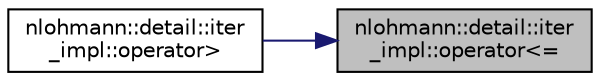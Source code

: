 digraph "nlohmann::detail::iter_impl::operator&lt;="
{
 // LATEX_PDF_SIZE
  edge [fontname="Helvetica",fontsize="10",labelfontname="Helvetica",labelfontsize="10"];
  node [fontname="Helvetica",fontsize="10",shape=record];
  rankdir="RL";
  Node1 [label="nlohmann::detail::iter\l_impl::operator\<=",height=0.2,width=0.4,color="black", fillcolor="grey75", style="filled", fontcolor="black",tooltip="comparison: less than or equal"];
  Node1 -> Node2 [dir="back",color="midnightblue",fontsize="10",style="solid"];
  Node2 [label="nlohmann::detail::iter\l_impl::operator\>",height=0.2,width=0.4,color="black", fillcolor="white", style="filled",URL="$classnlohmann_1_1detail_1_1iter__impl.html#aaf3620b8dfa4bed8a9ac2b51dd55dbd7",tooltip="comparison: greater than"];
}
